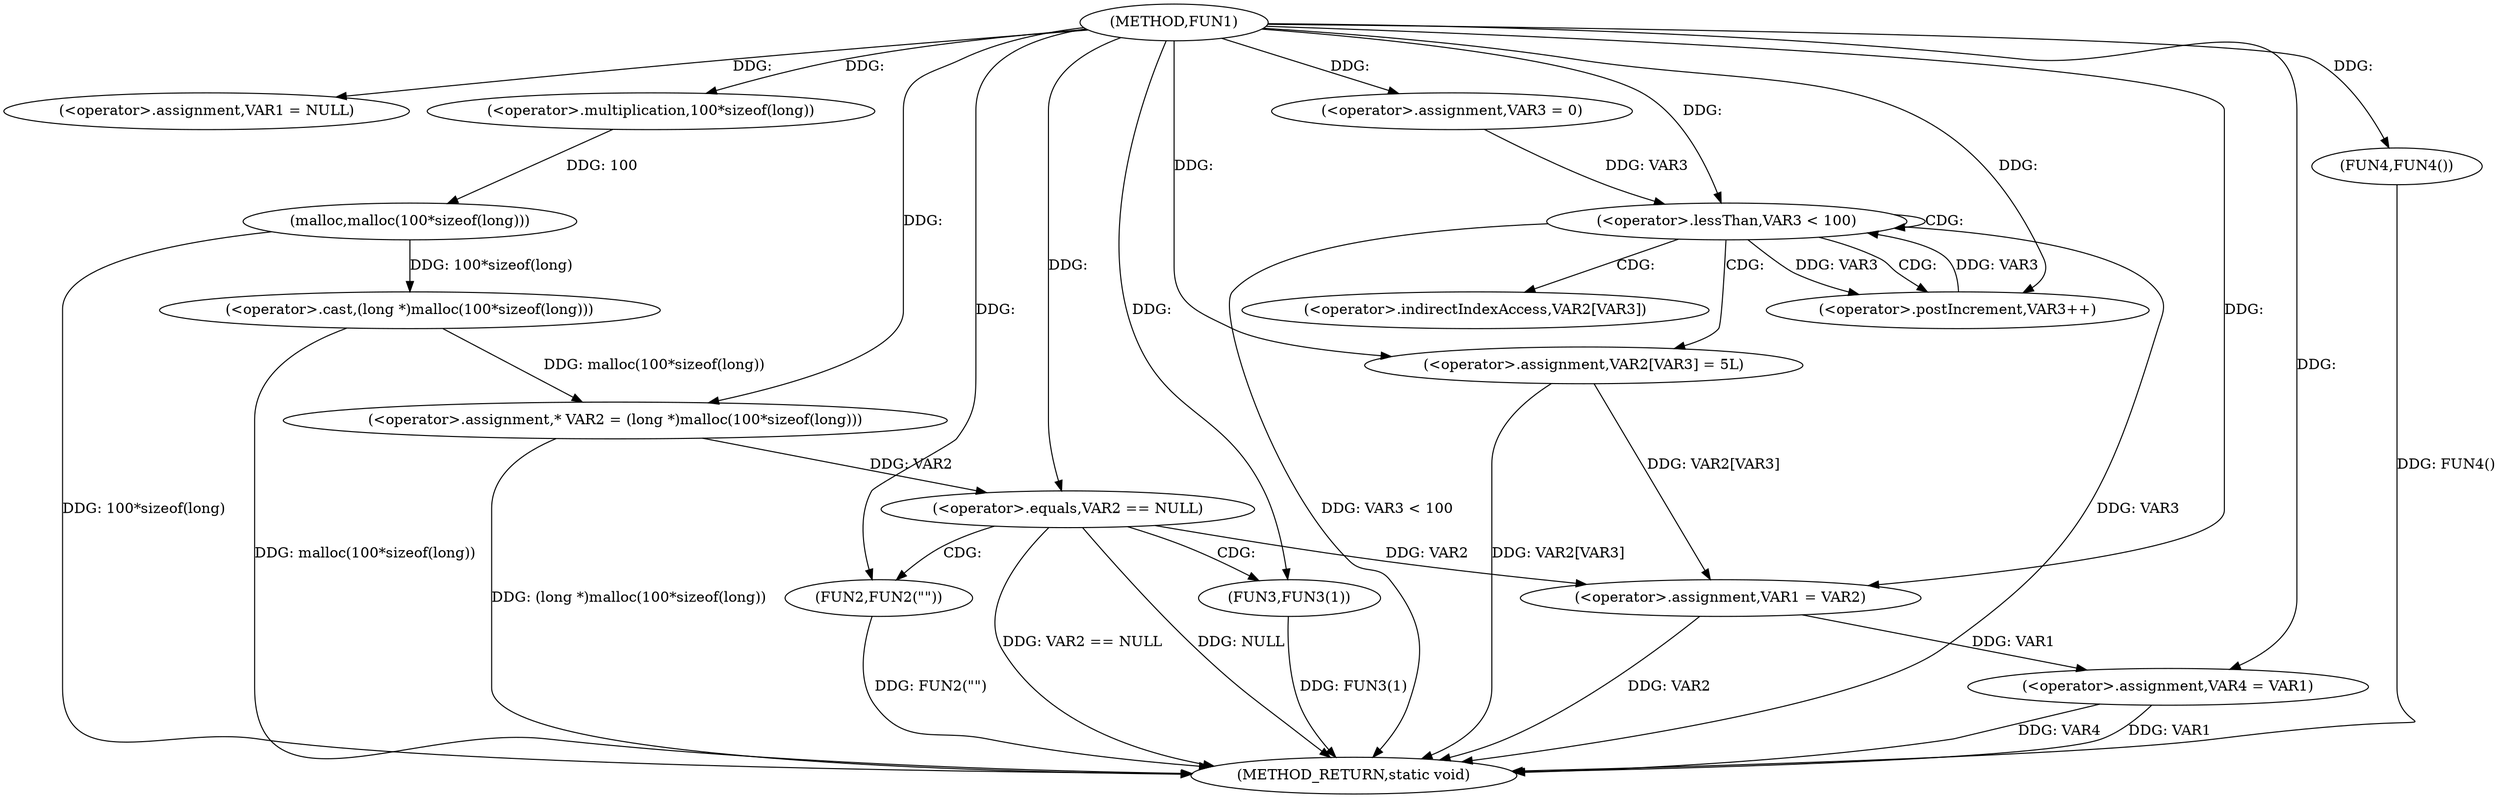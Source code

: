digraph FUN1 {  
"1000100" [label = "(METHOD,FUN1)" ]
"1000150" [label = "(METHOD_RETURN,static void)" ]
"1000103" [label = "(<operator>.assignment,VAR1 = NULL)" ]
"1000108" [label = "(<operator>.assignment,* VAR2 = (long *)malloc(100*sizeof(long)))" ]
"1000110" [label = "(<operator>.cast,(long *)malloc(100*sizeof(long)))" ]
"1000112" [label = "(malloc,malloc(100*sizeof(long)))" ]
"1000113" [label = "(<operator>.multiplication,100*sizeof(long))" ]
"1000118" [label = "(<operator>.equals,VAR2 == NULL)" ]
"1000122" [label = "(FUN2,FUN2(\"\"))" ]
"1000124" [label = "(FUN3,FUN3(1))" ]
"1000129" [label = "(<operator>.assignment,VAR3 = 0)" ]
"1000132" [label = "(<operator>.lessThan,VAR3 < 100)" ]
"1000135" [label = "(<operator>.postIncrement,VAR3++)" ]
"1000138" [label = "(<operator>.assignment,VAR2[VAR3] = 5L)" ]
"1000143" [label = "(<operator>.assignment,VAR1 = VAR2)" ]
"1000146" [label = "(<operator>.assignment,VAR4 = VAR1)" ]
"1000149" [label = "(FUN4,FUN4())" ]
"1000139" [label = "(<operator>.indirectIndexAccess,VAR2[VAR3])" ]
  "1000118" -> "1000150"  [ label = "DDG: VAR2 == NULL"] 
  "1000146" -> "1000150"  [ label = "DDG: VAR4"] 
  "1000124" -> "1000150"  [ label = "DDG: FUN3(1)"] 
  "1000132" -> "1000150"  [ label = "DDG: VAR3 < 100"] 
  "1000138" -> "1000150"  [ label = "DDG: VAR2[VAR3]"] 
  "1000149" -> "1000150"  [ label = "DDG: FUN4()"] 
  "1000146" -> "1000150"  [ label = "DDG: VAR1"] 
  "1000132" -> "1000150"  [ label = "DDG: VAR3"] 
  "1000110" -> "1000150"  [ label = "DDG: malloc(100*sizeof(long))"] 
  "1000112" -> "1000150"  [ label = "DDG: 100*sizeof(long)"] 
  "1000108" -> "1000150"  [ label = "DDG: (long *)malloc(100*sizeof(long))"] 
  "1000118" -> "1000150"  [ label = "DDG: NULL"] 
  "1000122" -> "1000150"  [ label = "DDG: FUN2(\"\")"] 
  "1000143" -> "1000150"  [ label = "DDG: VAR2"] 
  "1000100" -> "1000103"  [ label = "DDG: "] 
  "1000110" -> "1000108"  [ label = "DDG: malloc(100*sizeof(long))"] 
  "1000100" -> "1000108"  [ label = "DDG: "] 
  "1000112" -> "1000110"  [ label = "DDG: 100*sizeof(long)"] 
  "1000113" -> "1000112"  [ label = "DDG: 100"] 
  "1000100" -> "1000113"  [ label = "DDG: "] 
  "1000108" -> "1000118"  [ label = "DDG: VAR2"] 
  "1000100" -> "1000118"  [ label = "DDG: "] 
  "1000100" -> "1000122"  [ label = "DDG: "] 
  "1000100" -> "1000124"  [ label = "DDG: "] 
  "1000100" -> "1000129"  [ label = "DDG: "] 
  "1000129" -> "1000132"  [ label = "DDG: VAR3"] 
  "1000135" -> "1000132"  [ label = "DDG: VAR3"] 
  "1000100" -> "1000132"  [ label = "DDG: "] 
  "1000132" -> "1000135"  [ label = "DDG: VAR3"] 
  "1000100" -> "1000135"  [ label = "DDG: "] 
  "1000100" -> "1000138"  [ label = "DDG: "] 
  "1000138" -> "1000143"  [ label = "DDG: VAR2[VAR3]"] 
  "1000118" -> "1000143"  [ label = "DDG: VAR2"] 
  "1000100" -> "1000143"  [ label = "DDG: "] 
  "1000143" -> "1000146"  [ label = "DDG: VAR1"] 
  "1000100" -> "1000146"  [ label = "DDG: "] 
  "1000100" -> "1000149"  [ label = "DDG: "] 
  "1000118" -> "1000124"  [ label = "CDG: "] 
  "1000118" -> "1000122"  [ label = "CDG: "] 
  "1000132" -> "1000132"  [ label = "CDG: "] 
  "1000132" -> "1000139"  [ label = "CDG: "] 
  "1000132" -> "1000135"  [ label = "CDG: "] 
  "1000132" -> "1000138"  [ label = "CDG: "] 
}
